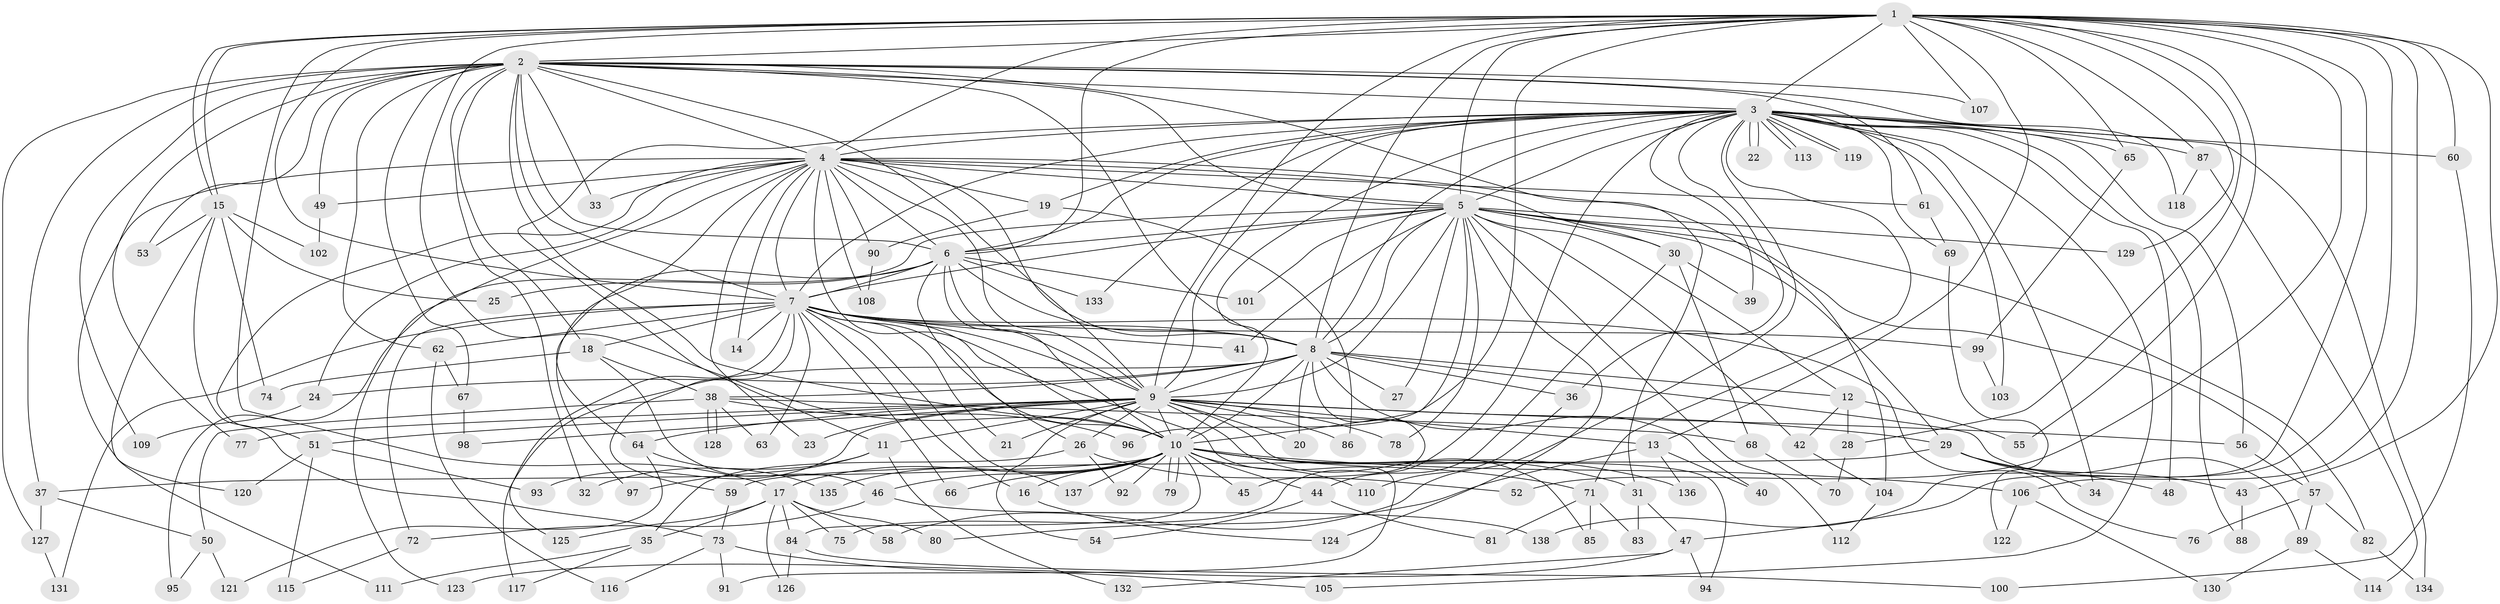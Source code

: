 // Generated by graph-tools (version 1.1) at 2025/13/03/09/25 04:13:52]
// undirected, 138 vertices, 301 edges
graph export_dot {
graph [start="1"]
  node [color=gray90,style=filled];
  1;
  2;
  3;
  4;
  5;
  6;
  7;
  8;
  9;
  10;
  11;
  12;
  13;
  14;
  15;
  16;
  17;
  18;
  19;
  20;
  21;
  22;
  23;
  24;
  25;
  26;
  27;
  28;
  29;
  30;
  31;
  32;
  33;
  34;
  35;
  36;
  37;
  38;
  39;
  40;
  41;
  42;
  43;
  44;
  45;
  46;
  47;
  48;
  49;
  50;
  51;
  52;
  53;
  54;
  55;
  56;
  57;
  58;
  59;
  60;
  61;
  62;
  63;
  64;
  65;
  66;
  67;
  68;
  69;
  70;
  71;
  72;
  73;
  74;
  75;
  76;
  77;
  78;
  79;
  80;
  81;
  82;
  83;
  84;
  85;
  86;
  87;
  88;
  89;
  90;
  91;
  92;
  93;
  94;
  95;
  96;
  97;
  98;
  99;
  100;
  101;
  102;
  103;
  104;
  105;
  106;
  107;
  108;
  109;
  110;
  111;
  112;
  113;
  114;
  115;
  116;
  117;
  118;
  119;
  120;
  121;
  122;
  123;
  124;
  125;
  126;
  127;
  128;
  129;
  130;
  131;
  132;
  133;
  134;
  135;
  136;
  137;
  138;
  1 -- 2;
  1 -- 3;
  1 -- 4;
  1 -- 5;
  1 -- 6;
  1 -- 7;
  1 -- 8;
  1 -- 9;
  1 -- 10;
  1 -- 13;
  1 -- 15;
  1 -- 15;
  1 -- 17;
  1 -- 28;
  1 -- 43;
  1 -- 47;
  1 -- 52;
  1 -- 55;
  1 -- 60;
  1 -- 65;
  1 -- 87;
  1 -- 96;
  1 -- 106;
  1 -- 107;
  1 -- 129;
  1 -- 138;
  2 -- 3;
  2 -- 4;
  2 -- 5;
  2 -- 6;
  2 -- 7;
  2 -- 8;
  2 -- 9;
  2 -- 10;
  2 -- 18;
  2 -- 31;
  2 -- 32;
  2 -- 33;
  2 -- 37;
  2 -- 49;
  2 -- 53;
  2 -- 61;
  2 -- 62;
  2 -- 67;
  2 -- 77;
  2 -- 107;
  2 -- 109;
  2 -- 118;
  2 -- 127;
  3 -- 4;
  3 -- 5;
  3 -- 6;
  3 -- 7;
  3 -- 8;
  3 -- 9;
  3 -- 10;
  3 -- 11;
  3 -- 19;
  3 -- 22;
  3 -- 22;
  3 -- 34;
  3 -- 36;
  3 -- 39;
  3 -- 48;
  3 -- 56;
  3 -- 58;
  3 -- 60;
  3 -- 65;
  3 -- 69;
  3 -- 71;
  3 -- 75;
  3 -- 87;
  3 -- 88;
  3 -- 103;
  3 -- 105;
  3 -- 113;
  3 -- 113;
  3 -- 119;
  3 -- 119;
  3 -- 133;
  3 -- 134;
  4 -- 5;
  4 -- 6;
  4 -- 7;
  4 -- 8;
  4 -- 9;
  4 -- 10;
  4 -- 14;
  4 -- 19;
  4 -- 23;
  4 -- 24;
  4 -- 30;
  4 -- 33;
  4 -- 49;
  4 -- 51;
  4 -- 61;
  4 -- 90;
  4 -- 97;
  4 -- 104;
  4 -- 108;
  4 -- 120;
  4 -- 123;
  5 -- 6;
  5 -- 7;
  5 -- 8;
  5 -- 9;
  5 -- 10;
  5 -- 12;
  5 -- 27;
  5 -- 29;
  5 -- 30;
  5 -- 41;
  5 -- 42;
  5 -- 57;
  5 -- 78;
  5 -- 82;
  5 -- 95;
  5 -- 101;
  5 -- 112;
  5 -- 124;
  5 -- 129;
  6 -- 7;
  6 -- 8;
  6 -- 9;
  6 -- 10;
  6 -- 25;
  6 -- 26;
  6 -- 64;
  6 -- 101;
  6 -- 133;
  7 -- 8;
  7 -- 9;
  7 -- 10;
  7 -- 14;
  7 -- 16;
  7 -- 18;
  7 -- 21;
  7 -- 41;
  7 -- 59;
  7 -- 62;
  7 -- 63;
  7 -- 66;
  7 -- 72;
  7 -- 76;
  7 -- 91;
  7 -- 99;
  7 -- 125;
  7 -- 131;
  7 -- 137;
  8 -- 9;
  8 -- 10;
  8 -- 12;
  8 -- 20;
  8 -- 24;
  8 -- 27;
  8 -- 36;
  8 -- 38;
  8 -- 40;
  8 -- 45;
  8 -- 89;
  8 -- 117;
  9 -- 10;
  9 -- 11;
  9 -- 13;
  9 -- 20;
  9 -- 21;
  9 -- 23;
  9 -- 26;
  9 -- 29;
  9 -- 51;
  9 -- 54;
  9 -- 56;
  9 -- 64;
  9 -- 77;
  9 -- 78;
  9 -- 85;
  9 -- 86;
  9 -- 93;
  9 -- 94;
  9 -- 98;
  10 -- 16;
  10 -- 17;
  10 -- 31;
  10 -- 37;
  10 -- 44;
  10 -- 45;
  10 -- 46;
  10 -- 66;
  10 -- 71;
  10 -- 79;
  10 -- 79;
  10 -- 84;
  10 -- 92;
  10 -- 106;
  10 -- 110;
  10 -- 135;
  10 -- 136;
  10 -- 137;
  11 -- 32;
  11 -- 97;
  11 -- 132;
  12 -- 28;
  12 -- 42;
  12 -- 55;
  13 -- 40;
  13 -- 80;
  13 -- 136;
  15 -- 25;
  15 -- 53;
  15 -- 73;
  15 -- 74;
  15 -- 102;
  15 -- 111;
  16 -- 124;
  17 -- 35;
  17 -- 58;
  17 -- 75;
  17 -- 80;
  17 -- 84;
  17 -- 125;
  17 -- 126;
  18 -- 38;
  18 -- 46;
  18 -- 74;
  19 -- 86;
  19 -- 90;
  24 -- 109;
  26 -- 35;
  26 -- 52;
  26 -- 92;
  28 -- 70;
  29 -- 34;
  29 -- 43;
  29 -- 48;
  29 -- 59;
  30 -- 39;
  30 -- 44;
  30 -- 68;
  31 -- 47;
  31 -- 83;
  35 -- 111;
  35 -- 117;
  36 -- 110;
  37 -- 50;
  37 -- 127;
  38 -- 50;
  38 -- 63;
  38 -- 68;
  38 -- 96;
  38 -- 128;
  38 -- 128;
  42 -- 104;
  43 -- 88;
  44 -- 54;
  44 -- 81;
  46 -- 72;
  46 -- 138;
  47 -- 94;
  47 -- 123;
  47 -- 132;
  49 -- 102;
  50 -- 95;
  50 -- 121;
  51 -- 93;
  51 -- 115;
  51 -- 120;
  56 -- 57;
  57 -- 76;
  57 -- 82;
  57 -- 89;
  59 -- 73;
  60 -- 100;
  61 -- 69;
  62 -- 67;
  62 -- 116;
  64 -- 121;
  64 -- 135;
  65 -- 99;
  67 -- 98;
  68 -- 70;
  69 -- 122;
  71 -- 81;
  71 -- 83;
  71 -- 85;
  72 -- 115;
  73 -- 91;
  73 -- 105;
  73 -- 116;
  82 -- 134;
  84 -- 100;
  84 -- 126;
  87 -- 114;
  87 -- 118;
  89 -- 114;
  89 -- 130;
  90 -- 108;
  99 -- 103;
  104 -- 112;
  106 -- 122;
  106 -- 130;
  127 -- 131;
}
